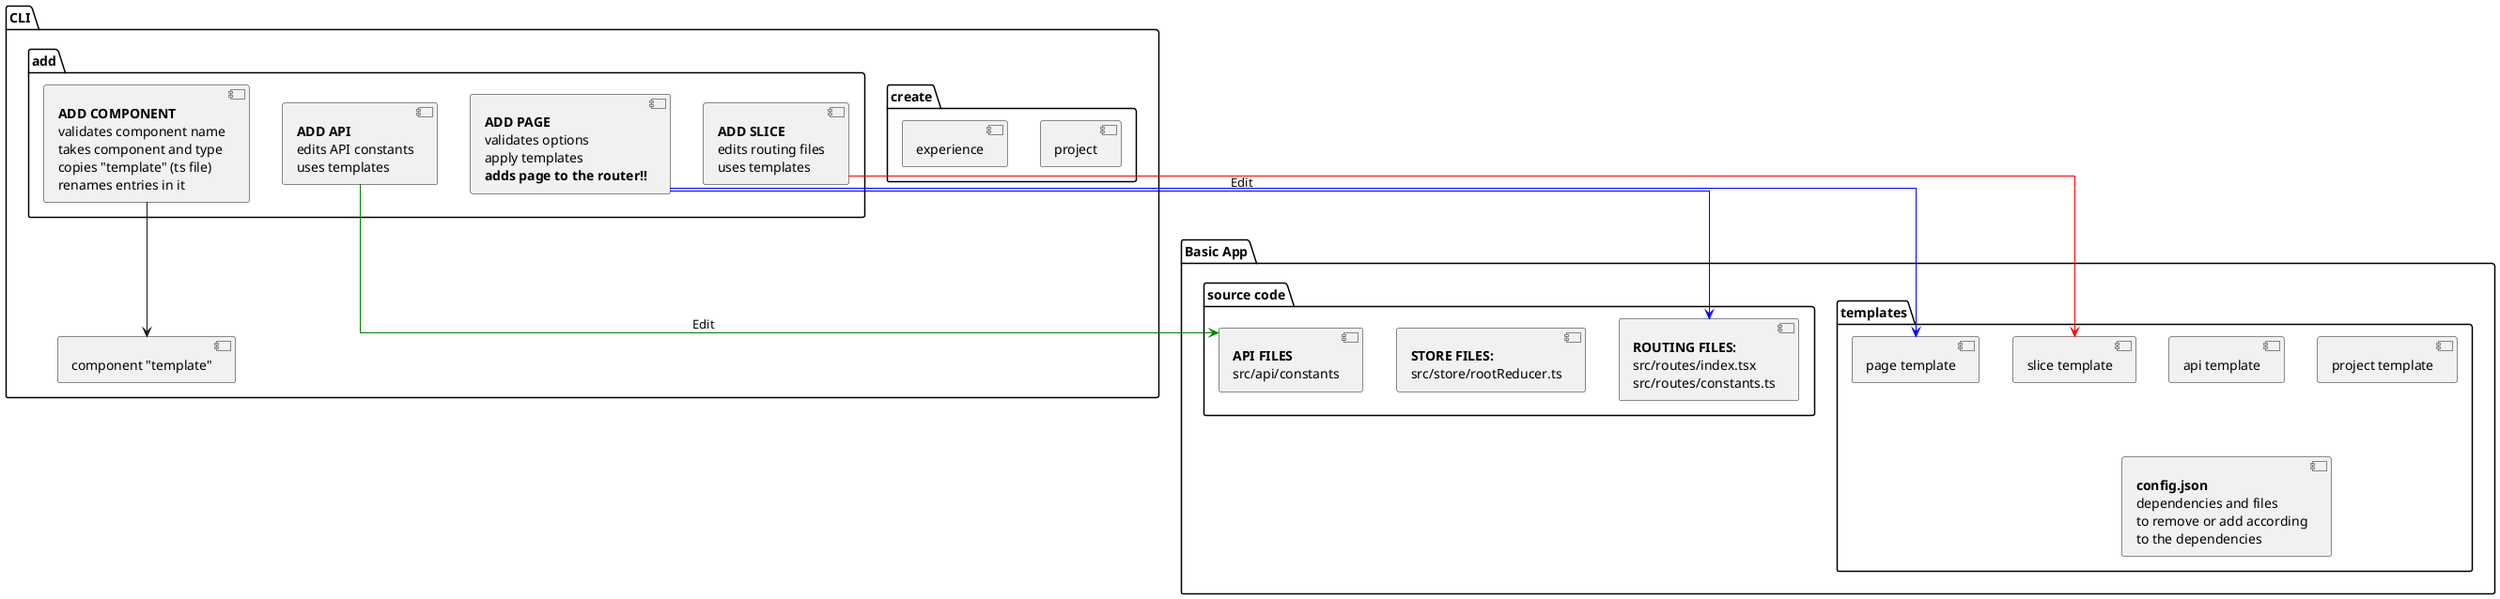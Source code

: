 @startuml Templates Flow

skinparam linetype ortho

<style>
  .redclass {
    LineColor Red
  }
  .greenclass {
    LineColor Green
  }
  .blueclass {
    LineColor Blue
  }
</style>

package "Basic App" as Foundation {
  package "templates" {
    [api template]
    [page template] as PageTemplate
    [project template]
    [slice template] as SliceTemplate

    component CliConfig [
      **config.json**
      dependencies and files
      to remove or add according
      to the dependencies
    ]
  }

  package "source code" {
    component RoutingFiles [
      **ROUTING FILES:**
      src/routes/index.tsx
      src/routes/constants.ts
    ]

    component StoreFiles [
      **STORE FILES:**
      src/store/rootReducer.ts
    ]

    component ApiFiles [
      **API FILES**
      src/api/constants
    ]
  }
}

'note top of Basic App
'end note

package CLI {
  package "create" {
    [project]
    [experience]
  }

  package "add" {
    component AddComponentCommand [
      **ADD COMPONENT**
      validates component name
      takes component and type
      copies "template" (ts file)
      renames entries in it
    ]

    component AddPageCommand [
      **ADD PAGE**
      validates options
      apply templates
      **adds page to the router!!**
    ]

    component AddSliceCommand [
      **ADD SLICE**
      edits routing files
      uses templates
    ]

    component AddApiCommand [
      **ADD API**
      edits API constants
      uses templates
    ]
  }

  [component "template"] as ComponentTemplate

  AddComponentCommand --> ComponentTemplate
  AddSliceCommand --> SliceTemplate <<redclass>>
  AddPageCommand --> PageTemplate <<blueclass>>
  AddPageCommand --> RoutingFiles <<blueclass>>: Edit
  AddApiCommand --> ApiFiles <<greenclass>>: Edit
}

@enduml